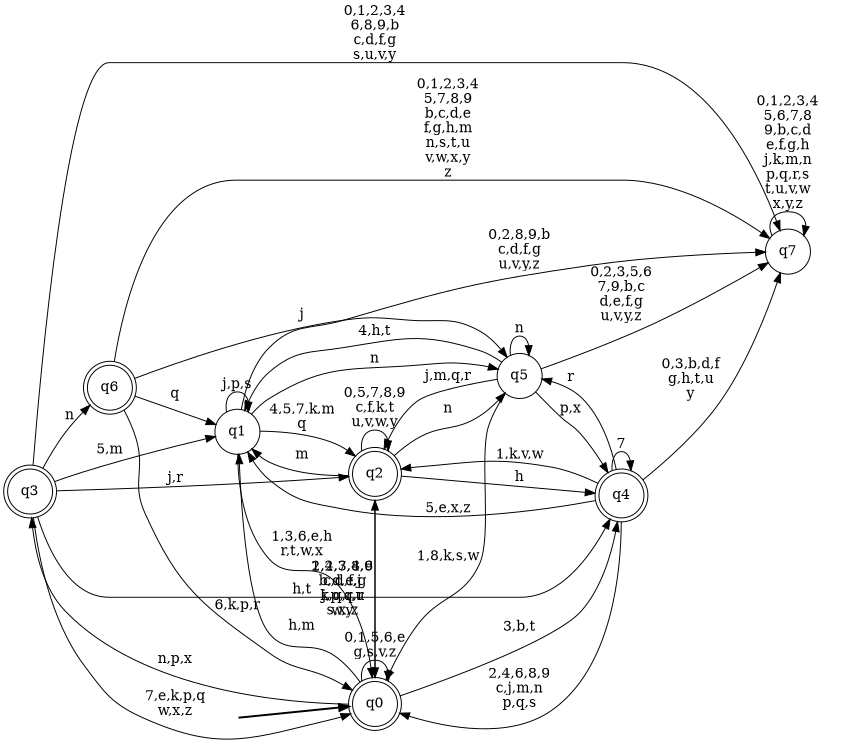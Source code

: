 digraph BlueStar {
__start0 [style = invis, shape = none, label = "", width = 0, height = 0];

rankdir=LR;
size="8,5";

s0 [style="rounded,filled", color="black", fillcolor="white" shape="doublecircle", label="q0"];
s1 [style="filled", color="black", fillcolor="white" shape="circle", label="q1"];
s2 [style="rounded,filled", color="black", fillcolor="white" shape="doublecircle", label="q2"];
s3 [style="rounded,filled", color="black", fillcolor="white" shape="doublecircle", label="q3"];
s4 [style="rounded,filled", color="black", fillcolor="white" shape="doublecircle", label="q4"];
s5 [style="filled", color="black", fillcolor="white" shape="circle", label="q5"];
s6 [style="rounded,filled", color="black", fillcolor="white" shape="doublecircle", label="q6"];
s7 [style="filled", color="black", fillcolor="white" shape="circle", label="q7"];
subgraph cluster_main { 
	graph [pad=".75", ranksep="0.15", nodesep="0.15"];
	 style=invis; 
	__start0 -> s0 [penwidth=2];
}
s0 -> s0 [label="0,1,5,6,e\ng,s,v,z"];
s0 -> s1 [label="h,m"];
s0 -> s2 [label="2,4,7,8,9\nc,d,f,j\nk,q,r,u\nw,y"];
s0 -> s3 [label="n,p,x"];
s0 -> s4 [label="3,b,t"];
s1 -> s0 [label="1,3,6,e,h\nr,t,w,x"];
s1 -> s1 [label="j,p,s"];
s1 -> s2 [label="4,5,7,k,m\nq"];
s1 -> s5 [label="n"];
s1 -> s7 [label="0,2,8,9,b\nc,d,f,g\nu,v,y,z"];
s2 -> s0 [label="1,2,3,4,6\nb,d,e,g\nj,p,q,r\ns,x,z"];
s2 -> s1 [label="m"];
s2 -> s2 [label="0,5,7,8,9\nc,f,k,t\nu,v,w,y"];
s2 -> s4 [label="h"];
s2 -> s5 [label="n"];
s3 -> s0 [label="7,e,k,p,q\nw,x,z"];
s3 -> s1 [label="5,m"];
s3 -> s2 [label="j,r"];
s3 -> s4 [label="h,t"];
s3 -> s6 [label="n"];
s3 -> s7 [label="0,1,2,3,4\n6,8,9,b\nc,d,f,g\ns,u,v,y"];
s4 -> s0 [label="2,4,6,8,9\nc,j,m,n\np,q,s"];
s4 -> s1 [label="5,e,x,z"];
s4 -> s2 [label="1,k,v,w"];
s4 -> s4 [label="7"];
s4 -> s5 [label="r"];
s4 -> s7 [label="0,3,b,d,f\ng,h,t,u\ny"];
s5 -> s0 [label="1,8,k,s,w"];
s5 -> s1 [label="4,h,t"];
s5 -> s2 [label="j,m,q,r"];
s5 -> s4 [label="p,x"];
s5 -> s5 [label="n"];
s5 -> s7 [label="0,2,3,5,6\n7,9,b,c\nd,e,f,g\nu,v,y,z"];
s6 -> s0 [label="6,k,p,r"];
s6 -> s1 [label="q"];
s6 -> s5 [label="j"];
s6 -> s7 [label="0,1,2,3,4\n5,7,8,9\nb,c,d,e\nf,g,h,m\nn,s,t,u\nv,w,x,y\nz"];
s7 -> s7 [label="0,1,2,3,4\n5,6,7,8\n9,b,c,d\ne,f,g,h\nj,k,m,n\np,q,r,s\nt,u,v,w\nx,y,z"];

}